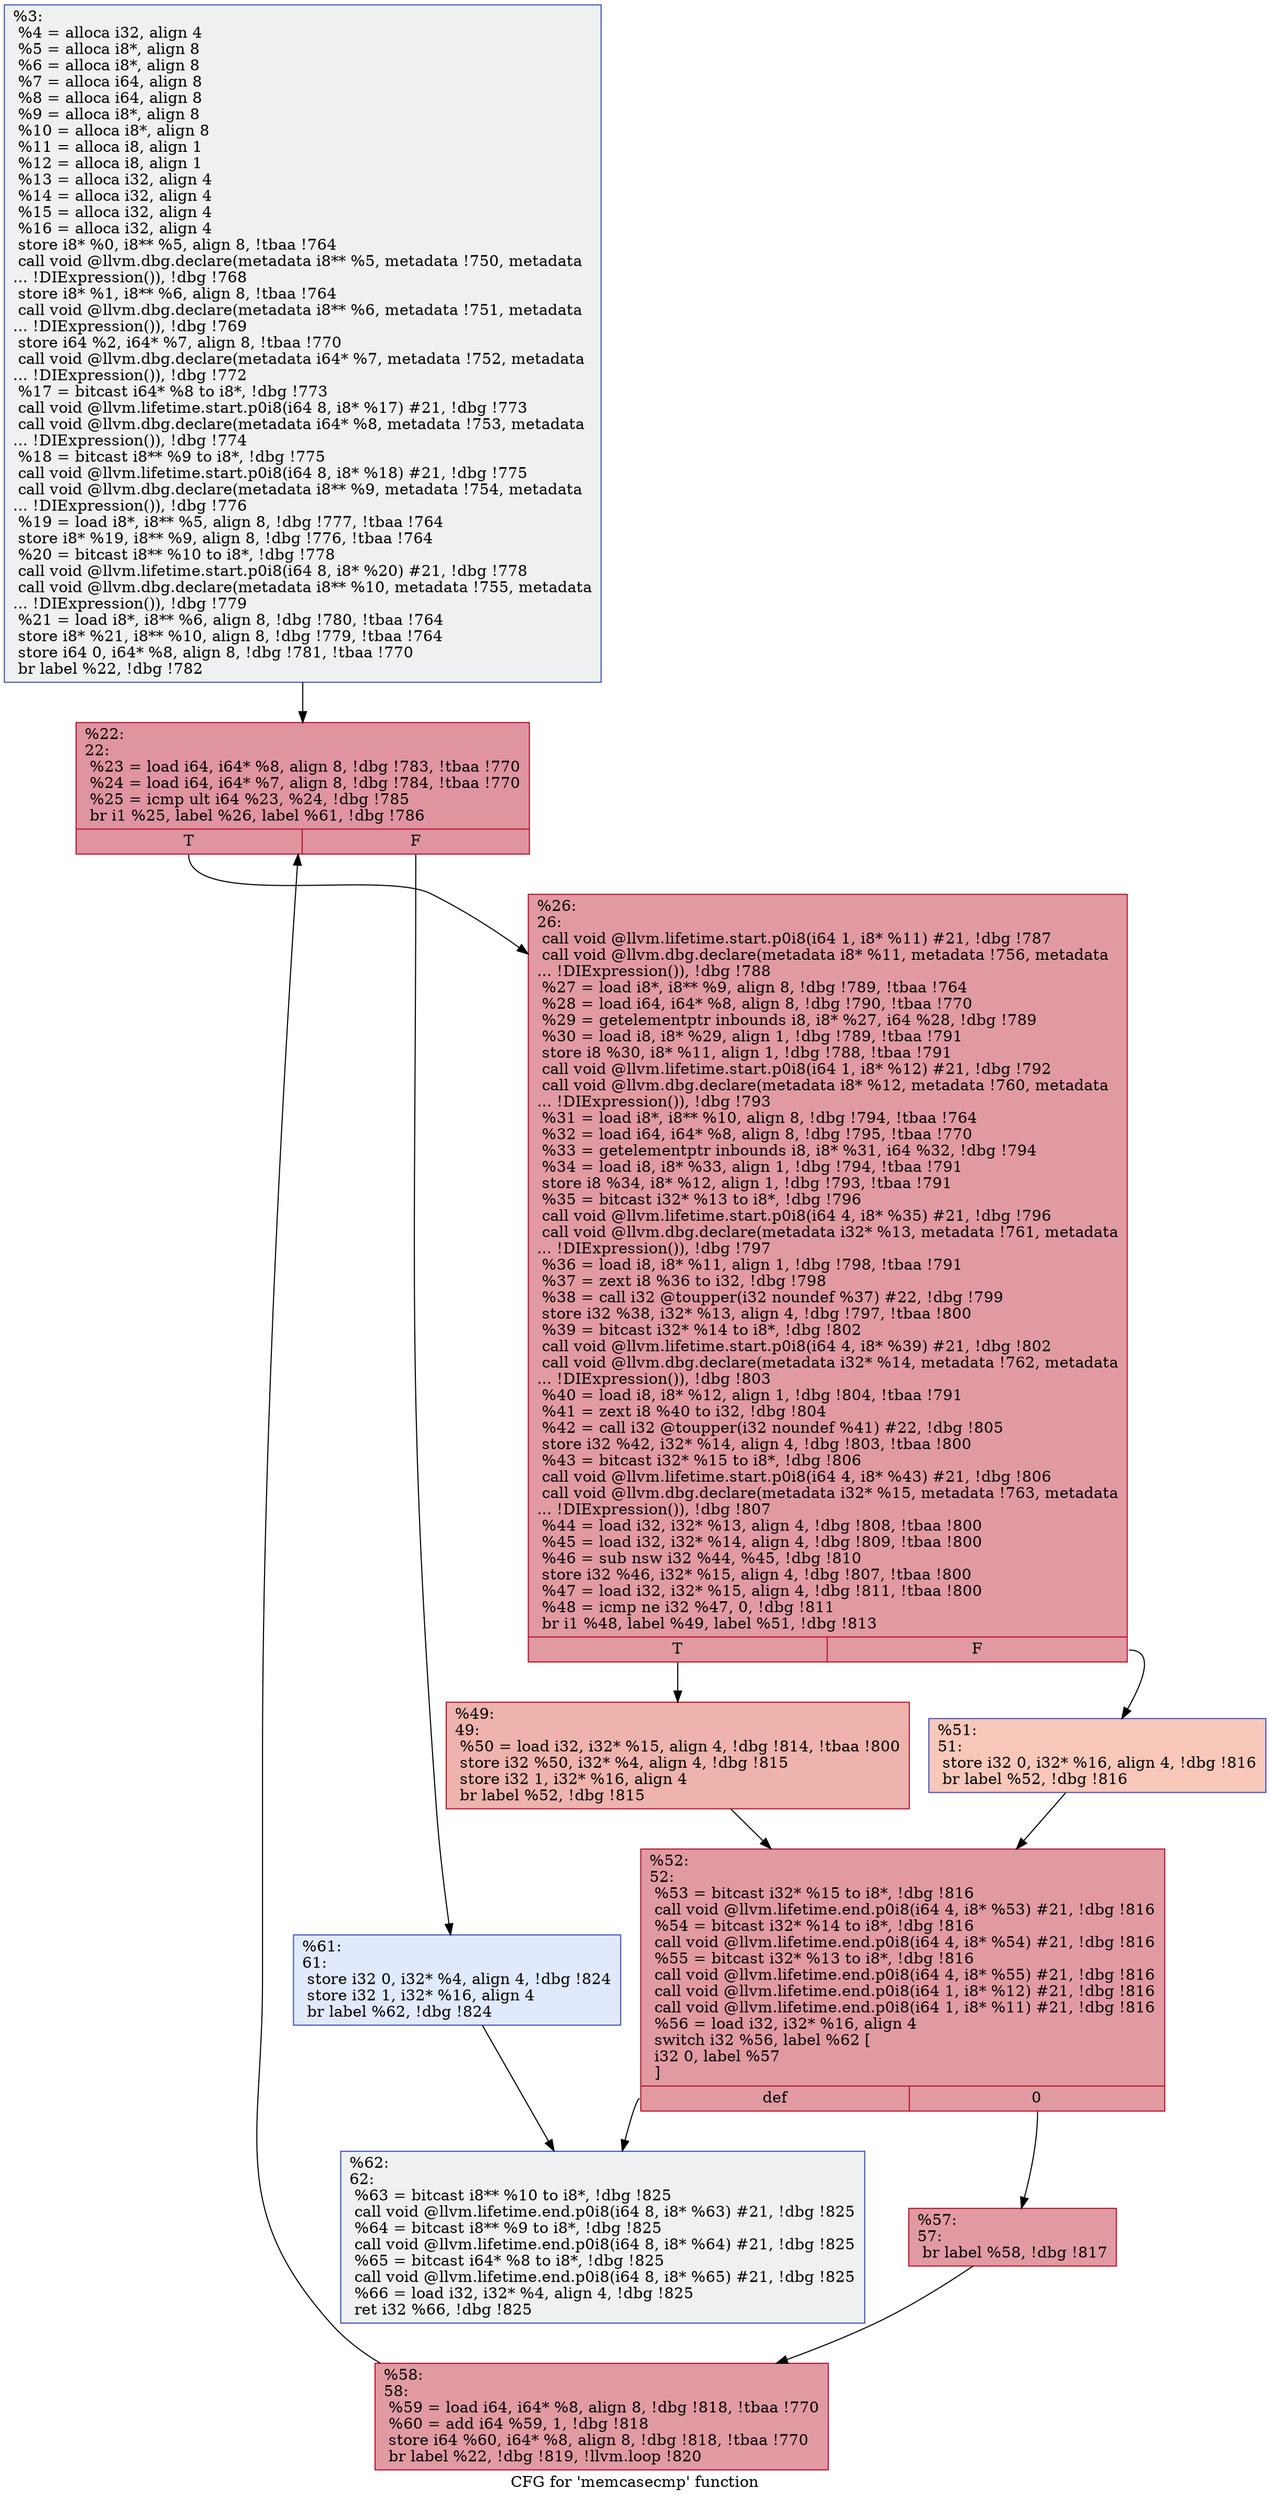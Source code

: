 digraph "CFG for 'memcasecmp' function" {
	label="CFG for 'memcasecmp' function";

	Node0x18180d0 [shape=record,color="#3d50c3ff", style=filled, fillcolor="#d9dce170",label="{%3:\l  %4 = alloca i32, align 4\l  %5 = alloca i8*, align 8\l  %6 = alloca i8*, align 8\l  %7 = alloca i64, align 8\l  %8 = alloca i64, align 8\l  %9 = alloca i8*, align 8\l  %10 = alloca i8*, align 8\l  %11 = alloca i8, align 1\l  %12 = alloca i8, align 1\l  %13 = alloca i32, align 4\l  %14 = alloca i32, align 4\l  %15 = alloca i32, align 4\l  %16 = alloca i32, align 4\l  store i8* %0, i8** %5, align 8, !tbaa !764\l  call void @llvm.dbg.declare(metadata i8** %5, metadata !750, metadata\l... !DIExpression()), !dbg !768\l  store i8* %1, i8** %6, align 8, !tbaa !764\l  call void @llvm.dbg.declare(metadata i8** %6, metadata !751, metadata\l... !DIExpression()), !dbg !769\l  store i64 %2, i64* %7, align 8, !tbaa !770\l  call void @llvm.dbg.declare(metadata i64* %7, metadata !752, metadata\l... !DIExpression()), !dbg !772\l  %17 = bitcast i64* %8 to i8*, !dbg !773\l  call void @llvm.lifetime.start.p0i8(i64 8, i8* %17) #21, !dbg !773\l  call void @llvm.dbg.declare(metadata i64* %8, metadata !753, metadata\l... !DIExpression()), !dbg !774\l  %18 = bitcast i8** %9 to i8*, !dbg !775\l  call void @llvm.lifetime.start.p0i8(i64 8, i8* %18) #21, !dbg !775\l  call void @llvm.dbg.declare(metadata i8** %9, metadata !754, metadata\l... !DIExpression()), !dbg !776\l  %19 = load i8*, i8** %5, align 8, !dbg !777, !tbaa !764\l  store i8* %19, i8** %9, align 8, !dbg !776, !tbaa !764\l  %20 = bitcast i8** %10 to i8*, !dbg !778\l  call void @llvm.lifetime.start.p0i8(i64 8, i8* %20) #21, !dbg !778\l  call void @llvm.dbg.declare(metadata i8** %10, metadata !755, metadata\l... !DIExpression()), !dbg !779\l  %21 = load i8*, i8** %6, align 8, !dbg !780, !tbaa !764\l  store i8* %21, i8** %10, align 8, !dbg !779, !tbaa !764\l  store i64 0, i64* %8, align 8, !dbg !781, !tbaa !770\l  br label %22, !dbg !782\l}"];
	Node0x18180d0 -> Node0x1818180;
	Node0x1818180 [shape=record,color="#b70d28ff", style=filled, fillcolor="#b70d2870",label="{%22:\l22:                                               \l  %23 = load i64, i64* %8, align 8, !dbg !783, !tbaa !770\l  %24 = load i64, i64* %7, align 8, !dbg !784, !tbaa !770\l  %25 = icmp ult i64 %23, %24, !dbg !785\l  br i1 %25, label %26, label %61, !dbg !786\l|{<s0>T|<s1>F}}"];
	Node0x1818180:s0 -> Node0x18181d0;
	Node0x1818180:s1 -> Node0x18183b0;
	Node0x18181d0 [shape=record,color="#b70d28ff", style=filled, fillcolor="#bb1b2c70",label="{%26:\l26:                                               \l  call void @llvm.lifetime.start.p0i8(i64 1, i8* %11) #21, !dbg !787\l  call void @llvm.dbg.declare(metadata i8* %11, metadata !756, metadata\l... !DIExpression()), !dbg !788\l  %27 = load i8*, i8** %9, align 8, !dbg !789, !tbaa !764\l  %28 = load i64, i64* %8, align 8, !dbg !790, !tbaa !770\l  %29 = getelementptr inbounds i8, i8* %27, i64 %28, !dbg !789\l  %30 = load i8, i8* %29, align 1, !dbg !789, !tbaa !791\l  store i8 %30, i8* %11, align 1, !dbg !788, !tbaa !791\l  call void @llvm.lifetime.start.p0i8(i64 1, i8* %12) #21, !dbg !792\l  call void @llvm.dbg.declare(metadata i8* %12, metadata !760, metadata\l... !DIExpression()), !dbg !793\l  %31 = load i8*, i8** %10, align 8, !dbg !794, !tbaa !764\l  %32 = load i64, i64* %8, align 8, !dbg !795, !tbaa !770\l  %33 = getelementptr inbounds i8, i8* %31, i64 %32, !dbg !794\l  %34 = load i8, i8* %33, align 1, !dbg !794, !tbaa !791\l  store i8 %34, i8* %12, align 1, !dbg !793, !tbaa !791\l  %35 = bitcast i32* %13 to i8*, !dbg !796\l  call void @llvm.lifetime.start.p0i8(i64 4, i8* %35) #21, !dbg !796\l  call void @llvm.dbg.declare(metadata i32* %13, metadata !761, metadata\l... !DIExpression()), !dbg !797\l  %36 = load i8, i8* %11, align 1, !dbg !798, !tbaa !791\l  %37 = zext i8 %36 to i32, !dbg !798\l  %38 = call i32 @toupper(i32 noundef %37) #22, !dbg !799\l  store i32 %38, i32* %13, align 4, !dbg !797, !tbaa !800\l  %39 = bitcast i32* %14 to i8*, !dbg !802\l  call void @llvm.lifetime.start.p0i8(i64 4, i8* %39) #21, !dbg !802\l  call void @llvm.dbg.declare(metadata i32* %14, metadata !762, metadata\l... !DIExpression()), !dbg !803\l  %40 = load i8, i8* %12, align 1, !dbg !804, !tbaa !791\l  %41 = zext i8 %40 to i32, !dbg !804\l  %42 = call i32 @toupper(i32 noundef %41) #22, !dbg !805\l  store i32 %42, i32* %14, align 4, !dbg !803, !tbaa !800\l  %43 = bitcast i32* %15 to i8*, !dbg !806\l  call void @llvm.lifetime.start.p0i8(i64 4, i8* %43) #21, !dbg !806\l  call void @llvm.dbg.declare(metadata i32* %15, metadata !763, metadata\l... !DIExpression()), !dbg !807\l  %44 = load i32, i32* %13, align 4, !dbg !808, !tbaa !800\l  %45 = load i32, i32* %14, align 4, !dbg !809, !tbaa !800\l  %46 = sub nsw i32 %44, %45, !dbg !810\l  store i32 %46, i32* %15, align 4, !dbg !807, !tbaa !800\l  %47 = load i32, i32* %15, align 4, !dbg !811, !tbaa !800\l  %48 = icmp ne i32 %47, 0, !dbg !811\l  br i1 %48, label %49, label %51, !dbg !813\l|{<s0>T|<s1>F}}"];
	Node0x18181d0:s0 -> Node0x1818220;
	Node0x18181d0:s1 -> Node0x1818270;
	Node0x1818220 [shape=record,color="#b70d28ff", style=filled, fillcolor="#d6524470",label="{%49:\l49:                                               \l  %50 = load i32, i32* %15, align 4, !dbg !814, !tbaa !800\l  store i32 %50, i32* %4, align 4, !dbg !815\l  store i32 1, i32* %16, align 4\l  br label %52, !dbg !815\l}"];
	Node0x1818220 -> Node0x18182c0;
	Node0x1818270 [shape=record,color="#3d50c3ff", style=filled, fillcolor="#ec7f6370",label="{%51:\l51:                                               \l  store i32 0, i32* %16, align 4, !dbg !816\l  br label %52, !dbg !816\l}"];
	Node0x1818270 -> Node0x18182c0;
	Node0x18182c0 [shape=record,color="#b70d28ff", style=filled, fillcolor="#bb1b2c70",label="{%52:\l52:                                               \l  %53 = bitcast i32* %15 to i8*, !dbg !816\l  call void @llvm.lifetime.end.p0i8(i64 4, i8* %53) #21, !dbg !816\l  %54 = bitcast i32* %14 to i8*, !dbg !816\l  call void @llvm.lifetime.end.p0i8(i64 4, i8* %54) #21, !dbg !816\l  %55 = bitcast i32* %13 to i8*, !dbg !816\l  call void @llvm.lifetime.end.p0i8(i64 4, i8* %55) #21, !dbg !816\l  call void @llvm.lifetime.end.p0i8(i64 1, i8* %12) #21, !dbg !816\l  call void @llvm.lifetime.end.p0i8(i64 1, i8* %11) #21, !dbg !816\l  %56 = load i32, i32* %16, align 4\l  switch i32 %56, label %62 [\l    i32 0, label %57\l  ]\l|{<s0>def|<s1>0}}"];
	Node0x18182c0:s0 -> Node0x1818400;
	Node0x18182c0:s1 -> Node0x1818310;
	Node0x1818310 [shape=record,color="#b70d28ff", style=filled, fillcolor="#bb1b2c70",label="{%57:\l57:                                               \l  br label %58, !dbg !817\l}"];
	Node0x1818310 -> Node0x1818360;
	Node0x1818360 [shape=record,color="#b70d28ff", style=filled, fillcolor="#bb1b2c70",label="{%58:\l58:                                               \l  %59 = load i64, i64* %8, align 8, !dbg !818, !tbaa !770\l  %60 = add i64 %59, 1, !dbg !818\l  store i64 %60, i64* %8, align 8, !dbg !818, !tbaa !770\l  br label %22, !dbg !819, !llvm.loop !820\l}"];
	Node0x1818360 -> Node0x1818180;
	Node0x18183b0 [shape=record,color="#3d50c3ff", style=filled, fillcolor="#b9d0f970",label="{%61:\l61:                                               \l  store i32 0, i32* %4, align 4, !dbg !824\l  store i32 1, i32* %16, align 4\l  br label %62, !dbg !824\l}"];
	Node0x18183b0 -> Node0x1818400;
	Node0x1818400 [shape=record,color="#3d50c3ff", style=filled, fillcolor="#d9dce170",label="{%62:\l62:                                               \l  %63 = bitcast i8** %10 to i8*, !dbg !825\l  call void @llvm.lifetime.end.p0i8(i64 8, i8* %63) #21, !dbg !825\l  %64 = bitcast i8** %9 to i8*, !dbg !825\l  call void @llvm.lifetime.end.p0i8(i64 8, i8* %64) #21, !dbg !825\l  %65 = bitcast i64* %8 to i8*, !dbg !825\l  call void @llvm.lifetime.end.p0i8(i64 8, i8* %65) #21, !dbg !825\l  %66 = load i32, i32* %4, align 4, !dbg !825\l  ret i32 %66, !dbg !825\l}"];
}
